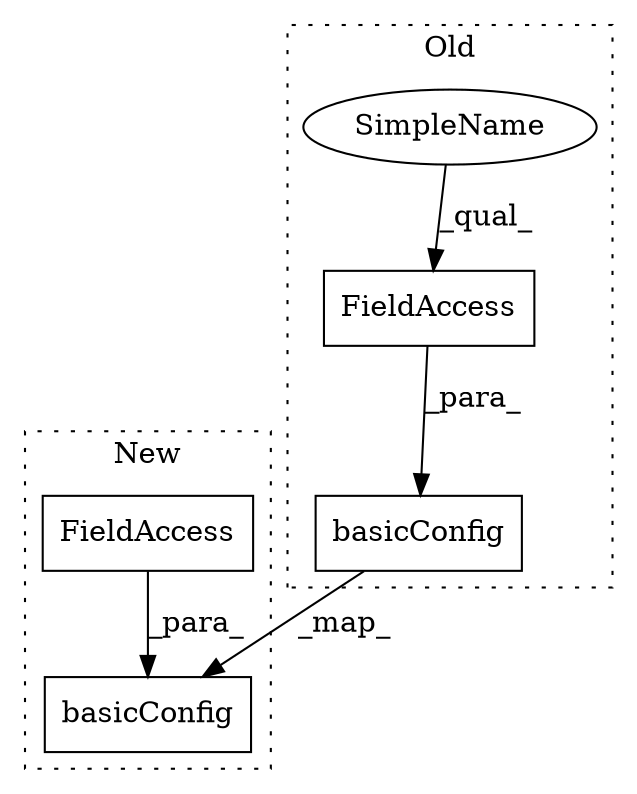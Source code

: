digraph G {
subgraph cluster0 {
1 [label="basicConfig" a="32" s="2490,2515" l="12,1" shape="box"];
3 [label="FieldAccess" a="22" s="2502" l="13" shape="box"];
5 [label="SimpleName" a="42" s="2502" l="7" shape="ellipse"];
label = "Old";
style="dotted";
}
subgraph cluster1 {
2 [label="basicConfig" a="32" s="3654,3684" l="12,1" shape="box"];
4 [label="FieldAccess" a="22" s="3666" l="18" shape="box"];
label = "New";
style="dotted";
}
1 -> 2 [label="_map_"];
3 -> 1 [label="_para_"];
4 -> 2 [label="_para_"];
5 -> 3 [label="_qual_"];
}